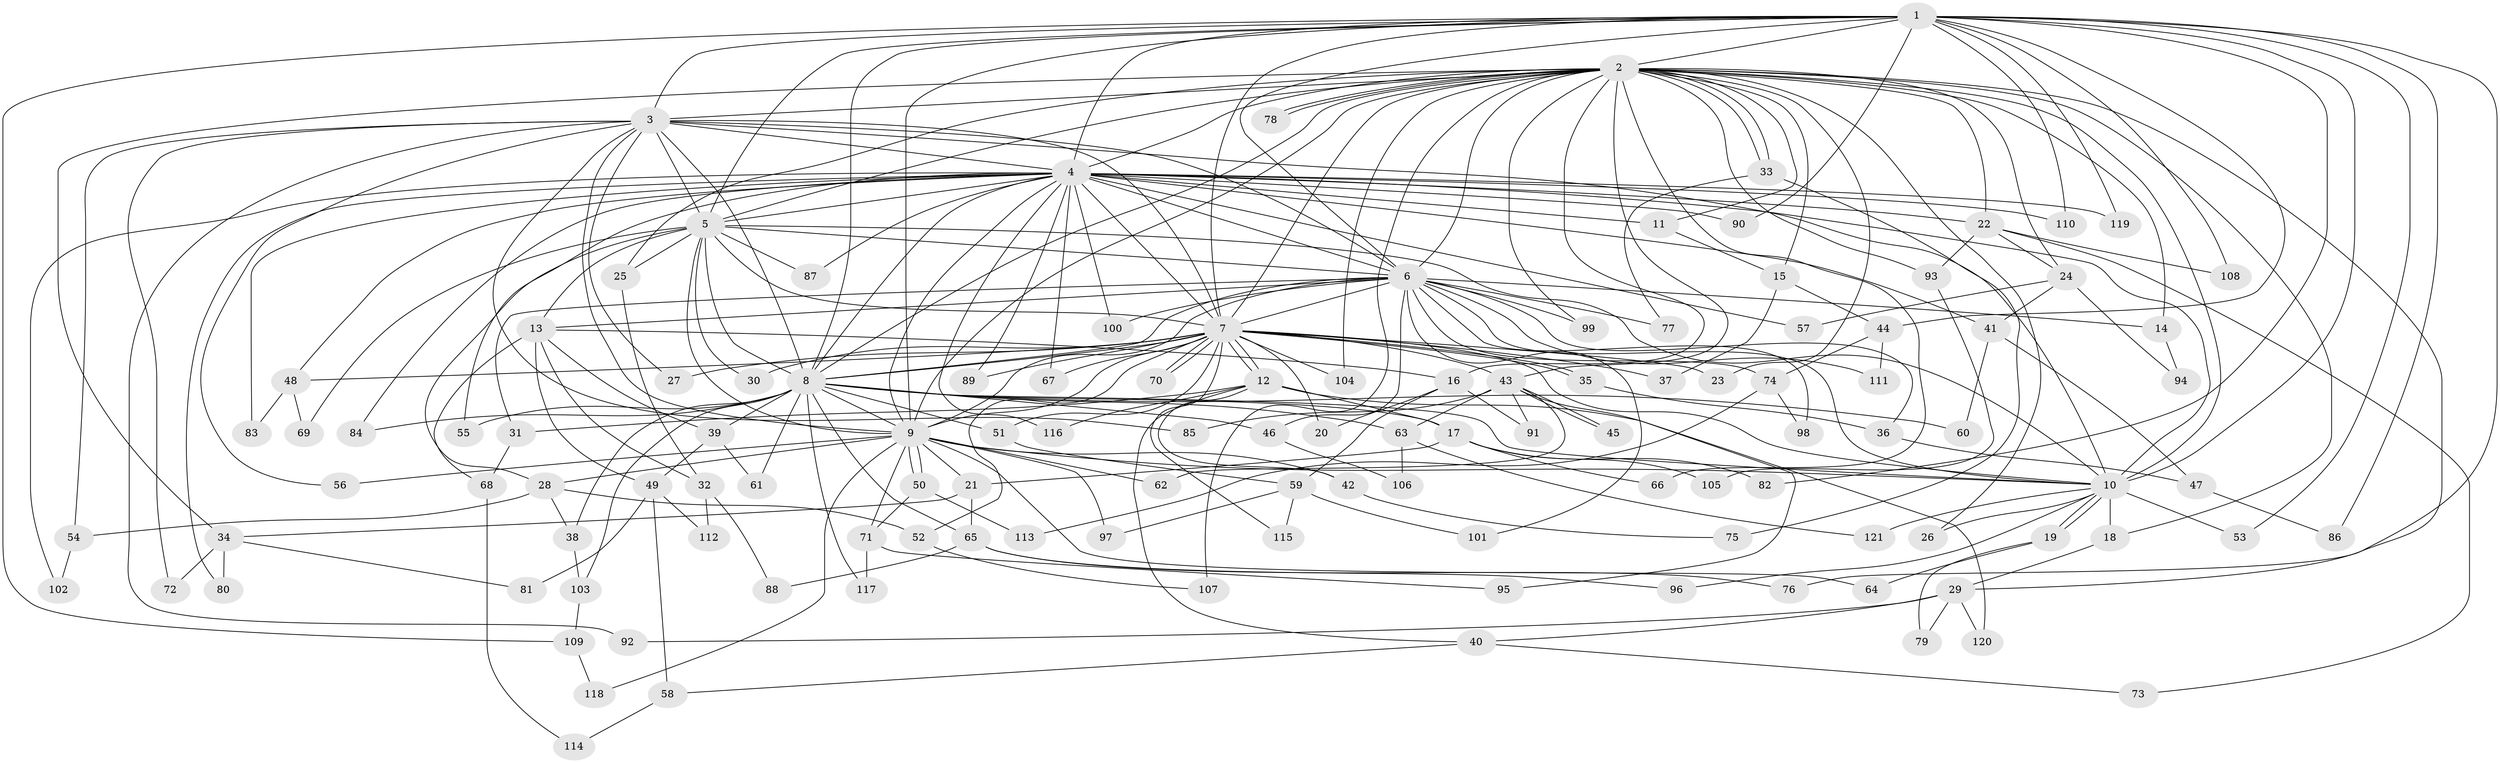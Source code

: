// Generated by graph-tools (version 1.1) at 2025/11/02/27/25 16:11:06]
// undirected, 121 vertices, 267 edges
graph export_dot {
graph [start="1"]
  node [color=gray90,style=filled];
  1;
  2;
  3;
  4;
  5;
  6;
  7;
  8;
  9;
  10;
  11;
  12;
  13;
  14;
  15;
  16;
  17;
  18;
  19;
  20;
  21;
  22;
  23;
  24;
  25;
  26;
  27;
  28;
  29;
  30;
  31;
  32;
  33;
  34;
  35;
  36;
  37;
  38;
  39;
  40;
  41;
  42;
  43;
  44;
  45;
  46;
  47;
  48;
  49;
  50;
  51;
  52;
  53;
  54;
  55;
  56;
  57;
  58;
  59;
  60;
  61;
  62;
  63;
  64;
  65;
  66;
  67;
  68;
  69;
  70;
  71;
  72;
  73;
  74;
  75;
  76;
  77;
  78;
  79;
  80;
  81;
  82;
  83;
  84;
  85;
  86;
  87;
  88;
  89;
  90;
  91;
  92;
  93;
  94;
  95;
  96;
  97;
  98;
  99;
  100;
  101;
  102;
  103;
  104;
  105;
  106;
  107;
  108;
  109;
  110;
  111;
  112;
  113;
  114;
  115;
  116;
  117;
  118;
  119;
  120;
  121;
  1 -- 2;
  1 -- 3;
  1 -- 4;
  1 -- 5;
  1 -- 6;
  1 -- 7;
  1 -- 8;
  1 -- 9;
  1 -- 10;
  1 -- 44;
  1 -- 53;
  1 -- 76;
  1 -- 82;
  1 -- 86;
  1 -- 90;
  1 -- 108;
  1 -- 109;
  1 -- 110;
  1 -- 119;
  2 -- 3;
  2 -- 4;
  2 -- 5;
  2 -- 6;
  2 -- 7;
  2 -- 8;
  2 -- 9;
  2 -- 10;
  2 -- 11;
  2 -- 14;
  2 -- 15;
  2 -- 16;
  2 -- 18;
  2 -- 22;
  2 -- 23;
  2 -- 24;
  2 -- 25;
  2 -- 26;
  2 -- 29;
  2 -- 33;
  2 -- 33;
  2 -- 34;
  2 -- 43;
  2 -- 66;
  2 -- 78;
  2 -- 78;
  2 -- 93;
  2 -- 99;
  2 -- 104;
  2 -- 107;
  3 -- 4;
  3 -- 5;
  3 -- 6;
  3 -- 7;
  3 -- 8;
  3 -- 9;
  3 -- 10;
  3 -- 27;
  3 -- 54;
  3 -- 56;
  3 -- 72;
  3 -- 85;
  3 -- 92;
  4 -- 5;
  4 -- 6;
  4 -- 7;
  4 -- 8;
  4 -- 9;
  4 -- 10;
  4 -- 11;
  4 -- 22;
  4 -- 41;
  4 -- 48;
  4 -- 55;
  4 -- 57;
  4 -- 67;
  4 -- 80;
  4 -- 83;
  4 -- 84;
  4 -- 87;
  4 -- 89;
  4 -- 90;
  4 -- 100;
  4 -- 102;
  4 -- 110;
  4 -- 116;
  4 -- 119;
  5 -- 6;
  5 -- 7;
  5 -- 8;
  5 -- 9;
  5 -- 10;
  5 -- 13;
  5 -- 25;
  5 -- 28;
  5 -- 30;
  5 -- 69;
  5 -- 87;
  6 -- 7;
  6 -- 8;
  6 -- 9;
  6 -- 10;
  6 -- 13;
  6 -- 14;
  6 -- 31;
  6 -- 36;
  6 -- 46;
  6 -- 74;
  6 -- 77;
  6 -- 98;
  6 -- 99;
  6 -- 100;
  6 -- 101;
  6 -- 111;
  7 -- 8;
  7 -- 9;
  7 -- 10;
  7 -- 12;
  7 -- 12;
  7 -- 20;
  7 -- 23;
  7 -- 27;
  7 -- 30;
  7 -- 35;
  7 -- 35;
  7 -- 37;
  7 -- 43;
  7 -- 48;
  7 -- 51;
  7 -- 52;
  7 -- 67;
  7 -- 70;
  7 -- 70;
  7 -- 89;
  7 -- 104;
  7 -- 115;
  8 -- 9;
  8 -- 10;
  8 -- 17;
  8 -- 38;
  8 -- 39;
  8 -- 46;
  8 -- 51;
  8 -- 55;
  8 -- 60;
  8 -- 61;
  8 -- 63;
  8 -- 65;
  8 -- 84;
  8 -- 103;
  8 -- 117;
  9 -- 10;
  9 -- 21;
  9 -- 28;
  9 -- 42;
  9 -- 50;
  9 -- 50;
  9 -- 56;
  9 -- 62;
  9 -- 64;
  9 -- 71;
  9 -- 97;
  9 -- 118;
  10 -- 18;
  10 -- 19;
  10 -- 19;
  10 -- 26;
  10 -- 53;
  10 -- 96;
  10 -- 121;
  11 -- 15;
  12 -- 17;
  12 -- 31;
  12 -- 40;
  12 -- 42;
  12 -- 116;
  12 -- 120;
  13 -- 16;
  13 -- 32;
  13 -- 39;
  13 -- 49;
  13 -- 68;
  14 -- 94;
  15 -- 37;
  15 -- 44;
  16 -- 20;
  16 -- 59;
  16 -- 91;
  17 -- 21;
  17 -- 66;
  17 -- 82;
  17 -- 105;
  18 -- 29;
  19 -- 64;
  19 -- 79;
  21 -- 34;
  21 -- 65;
  22 -- 24;
  22 -- 73;
  22 -- 93;
  22 -- 108;
  24 -- 41;
  24 -- 57;
  24 -- 94;
  25 -- 32;
  28 -- 38;
  28 -- 52;
  28 -- 54;
  29 -- 40;
  29 -- 79;
  29 -- 92;
  29 -- 120;
  31 -- 68;
  32 -- 88;
  32 -- 112;
  33 -- 75;
  33 -- 77;
  34 -- 72;
  34 -- 80;
  34 -- 81;
  35 -- 36;
  36 -- 47;
  38 -- 103;
  39 -- 49;
  39 -- 61;
  40 -- 58;
  40 -- 73;
  41 -- 47;
  41 -- 60;
  42 -- 75;
  43 -- 45;
  43 -- 45;
  43 -- 62;
  43 -- 63;
  43 -- 85;
  43 -- 91;
  43 -- 95;
  44 -- 74;
  44 -- 111;
  46 -- 106;
  47 -- 86;
  48 -- 69;
  48 -- 83;
  49 -- 58;
  49 -- 81;
  49 -- 112;
  50 -- 71;
  50 -- 113;
  51 -- 59;
  52 -- 107;
  54 -- 102;
  58 -- 114;
  59 -- 97;
  59 -- 101;
  59 -- 115;
  63 -- 106;
  63 -- 121;
  65 -- 76;
  65 -- 88;
  65 -- 96;
  68 -- 114;
  71 -- 95;
  71 -- 117;
  74 -- 98;
  74 -- 113;
  93 -- 105;
  103 -- 109;
  109 -- 118;
}
